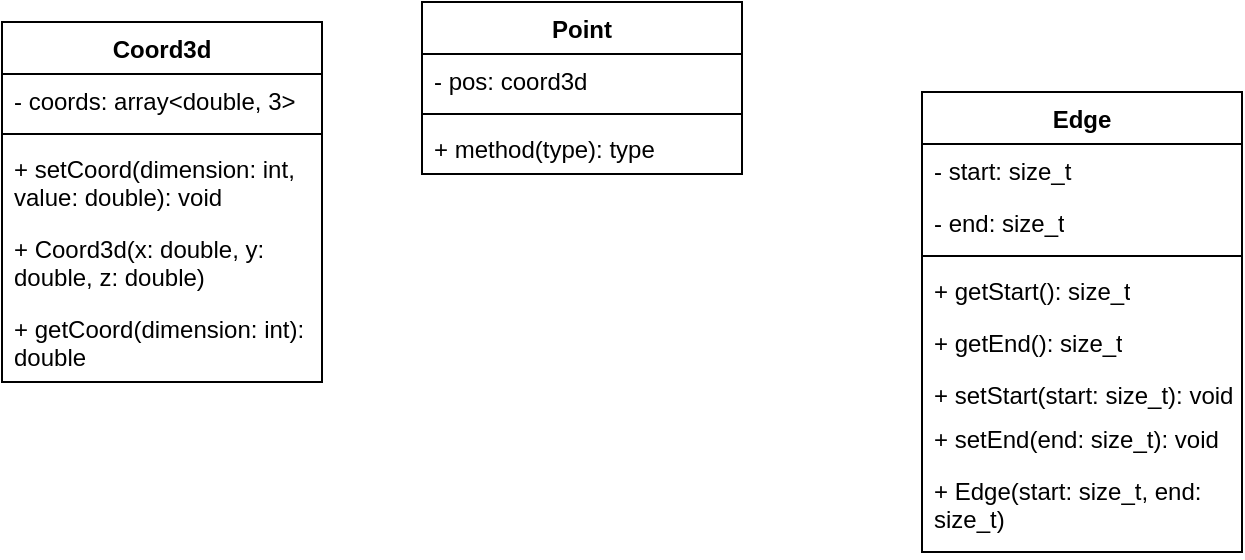 <mxfile version="21.2.8" type="device">
  <diagram id="C5RBs43oDa-KdzZeNtuy" name="Page-1">
    <mxGraphModel dx="907" dy="562" grid="1" gridSize="10" guides="1" tooltips="1" connect="1" arrows="1" fold="1" page="1" pageScale="1" pageWidth="3300" pageHeight="4681" math="0" shadow="0">
      <root>
        <mxCell id="WIyWlLk6GJQsqaUBKTNV-0" />
        <mxCell id="WIyWlLk6GJQsqaUBKTNV-1" parent="WIyWlLk6GJQsqaUBKTNV-0" />
        <mxCell id="TW1MIdv0woLI3naYt8e_-9" value="Edge" style="swimlane;fontStyle=1;align=center;verticalAlign=top;childLayout=stackLayout;horizontal=1;startSize=26;horizontalStack=0;resizeParent=1;resizeParentMax=0;resizeLast=0;collapsible=1;marginBottom=0;whiteSpace=wrap;html=1;" vertex="1" parent="WIyWlLk6GJQsqaUBKTNV-1">
          <mxGeometry x="590" y="295" width="160" height="230" as="geometry" />
        </mxCell>
        <mxCell id="TW1MIdv0woLI3naYt8e_-10" value="- start: size_t" style="text;strokeColor=none;fillColor=none;align=left;verticalAlign=top;spacingLeft=4;spacingRight=4;overflow=hidden;rotatable=0;points=[[0,0.5],[1,0.5]];portConstraint=eastwest;whiteSpace=wrap;html=1;" vertex="1" parent="TW1MIdv0woLI3naYt8e_-9">
          <mxGeometry y="26" width="160" height="26" as="geometry" />
        </mxCell>
        <mxCell id="TW1MIdv0woLI3naYt8e_-13" value="- end: size_t" style="text;strokeColor=none;fillColor=none;align=left;verticalAlign=top;spacingLeft=4;spacingRight=4;overflow=hidden;rotatable=0;points=[[0,0.5],[1,0.5]];portConstraint=eastwest;whiteSpace=wrap;html=1;" vertex="1" parent="TW1MIdv0woLI3naYt8e_-9">
          <mxGeometry y="52" width="160" height="26" as="geometry" />
        </mxCell>
        <mxCell id="TW1MIdv0woLI3naYt8e_-11" value="" style="line;strokeWidth=1;fillColor=none;align=left;verticalAlign=middle;spacingTop=-1;spacingLeft=3;spacingRight=3;rotatable=0;labelPosition=right;points=[];portConstraint=eastwest;strokeColor=inherit;" vertex="1" parent="TW1MIdv0woLI3naYt8e_-9">
          <mxGeometry y="78" width="160" height="8" as="geometry" />
        </mxCell>
        <mxCell id="TW1MIdv0woLI3naYt8e_-12" value="+ getStart(): size_t" style="text;strokeColor=none;fillColor=none;align=left;verticalAlign=top;spacingLeft=4;spacingRight=4;overflow=hidden;rotatable=0;points=[[0,0.5],[1,0.5]];portConstraint=eastwest;whiteSpace=wrap;html=1;" vertex="1" parent="TW1MIdv0woLI3naYt8e_-9">
          <mxGeometry y="86" width="160" height="26" as="geometry" />
        </mxCell>
        <mxCell id="TW1MIdv0woLI3naYt8e_-14" value="+ getEnd(): size_t" style="text;strokeColor=none;fillColor=none;align=left;verticalAlign=top;spacingLeft=4;spacingRight=4;overflow=hidden;rotatable=0;points=[[0,0.5],[1,0.5]];portConstraint=eastwest;whiteSpace=wrap;html=1;" vertex="1" parent="TW1MIdv0woLI3naYt8e_-9">
          <mxGeometry y="112" width="160" height="26" as="geometry" />
        </mxCell>
        <mxCell id="TW1MIdv0woLI3naYt8e_-17" value="+ setStart(start: size_t): void" style="text;strokeColor=none;fillColor=none;align=left;verticalAlign=top;spacingLeft=4;spacingRight=4;overflow=hidden;rotatable=0;points=[[0,0.5],[1,0.5]];portConstraint=eastwest;whiteSpace=wrap;html=1;" vertex="1" parent="TW1MIdv0woLI3naYt8e_-9">
          <mxGeometry y="138" width="160" height="22" as="geometry" />
        </mxCell>
        <mxCell id="TW1MIdv0woLI3naYt8e_-15" value="+ setEnd(end: size_t): void" style="text;strokeColor=none;fillColor=none;align=left;verticalAlign=top;spacingLeft=4;spacingRight=4;overflow=hidden;rotatable=0;points=[[0,0.5],[1,0.5]];portConstraint=eastwest;whiteSpace=wrap;html=1;" vertex="1" parent="TW1MIdv0woLI3naYt8e_-9">
          <mxGeometry y="160" width="160" height="26" as="geometry" />
        </mxCell>
        <mxCell id="TW1MIdv0woLI3naYt8e_-26" value="+ Edge(start: size_t, end: size_t)" style="text;strokeColor=none;fillColor=none;align=left;verticalAlign=top;spacingLeft=4;spacingRight=4;overflow=hidden;rotatable=0;points=[[0,0.5],[1,0.5]];portConstraint=eastwest;whiteSpace=wrap;html=1;" vertex="1" parent="TW1MIdv0woLI3naYt8e_-9">
          <mxGeometry y="186" width="160" height="44" as="geometry" />
        </mxCell>
        <mxCell id="TW1MIdv0woLI3naYt8e_-18" value="Coord3d" style="swimlane;fontStyle=1;align=center;verticalAlign=top;childLayout=stackLayout;horizontal=1;startSize=26;horizontalStack=0;resizeParent=1;resizeParentMax=0;resizeLast=0;collapsible=1;marginBottom=0;whiteSpace=wrap;html=1;" vertex="1" parent="WIyWlLk6GJQsqaUBKTNV-1">
          <mxGeometry x="130" y="260" width="160" height="180" as="geometry" />
        </mxCell>
        <mxCell id="TW1MIdv0woLI3naYt8e_-19" value="- coords: array&amp;lt;double, 3&amp;gt;" style="text;strokeColor=none;fillColor=none;align=left;verticalAlign=top;spacingLeft=4;spacingRight=4;overflow=hidden;rotatable=0;points=[[0,0.5],[1,0.5]];portConstraint=eastwest;whiteSpace=wrap;html=1;" vertex="1" parent="TW1MIdv0woLI3naYt8e_-18">
          <mxGeometry y="26" width="160" height="26" as="geometry" />
        </mxCell>
        <mxCell id="TW1MIdv0woLI3naYt8e_-21" value="" style="line;strokeWidth=1;fillColor=none;align=left;verticalAlign=middle;spacingTop=-1;spacingLeft=3;spacingRight=3;rotatable=0;labelPosition=right;points=[];portConstraint=eastwest;strokeColor=inherit;" vertex="1" parent="TW1MIdv0woLI3naYt8e_-18">
          <mxGeometry y="52" width="160" height="8" as="geometry" />
        </mxCell>
        <mxCell id="TW1MIdv0woLI3naYt8e_-23" value="+ setCoord(dimension: int, value: double): void" style="text;strokeColor=none;fillColor=none;align=left;verticalAlign=top;spacingLeft=4;spacingRight=4;overflow=hidden;rotatable=0;points=[[0,0.5],[1,0.5]];portConstraint=eastwest;whiteSpace=wrap;html=1;" vertex="1" parent="TW1MIdv0woLI3naYt8e_-18">
          <mxGeometry y="60" width="160" height="40" as="geometry" />
        </mxCell>
        <mxCell id="TW1MIdv0woLI3naYt8e_-27" value="+ Coord3d(x: double, y: double, z: double)" style="text;strokeColor=none;fillColor=none;align=left;verticalAlign=top;spacingLeft=4;spacingRight=4;overflow=hidden;rotatable=0;points=[[0,0.5],[1,0.5]];portConstraint=eastwest;whiteSpace=wrap;html=1;" vertex="1" parent="TW1MIdv0woLI3naYt8e_-18">
          <mxGeometry y="100" width="160" height="40" as="geometry" />
        </mxCell>
        <mxCell id="TW1MIdv0woLI3naYt8e_-28" value="+ getCoord(dimension: int): double" style="text;strokeColor=none;fillColor=none;align=left;verticalAlign=top;spacingLeft=4;spacingRight=4;overflow=hidden;rotatable=0;points=[[0,0.5],[1,0.5]];portConstraint=eastwest;whiteSpace=wrap;html=1;" vertex="1" parent="TW1MIdv0woLI3naYt8e_-18">
          <mxGeometry y="140" width="160" height="40" as="geometry" />
        </mxCell>
        <mxCell id="TW1MIdv0woLI3naYt8e_-29" value="Point" style="swimlane;fontStyle=1;align=center;verticalAlign=top;childLayout=stackLayout;horizontal=1;startSize=26;horizontalStack=0;resizeParent=1;resizeParentMax=0;resizeLast=0;collapsible=1;marginBottom=0;whiteSpace=wrap;html=1;" vertex="1" parent="WIyWlLk6GJQsqaUBKTNV-1">
          <mxGeometry x="340" y="250" width="160" height="86" as="geometry" />
        </mxCell>
        <mxCell id="TW1MIdv0woLI3naYt8e_-30" value="- pos: coord3d" style="text;strokeColor=none;fillColor=none;align=left;verticalAlign=top;spacingLeft=4;spacingRight=4;overflow=hidden;rotatable=0;points=[[0,0.5],[1,0.5]];portConstraint=eastwest;whiteSpace=wrap;html=1;" vertex="1" parent="TW1MIdv0woLI3naYt8e_-29">
          <mxGeometry y="26" width="160" height="26" as="geometry" />
        </mxCell>
        <mxCell id="TW1MIdv0woLI3naYt8e_-31" value="" style="line;strokeWidth=1;fillColor=none;align=left;verticalAlign=middle;spacingTop=-1;spacingLeft=3;spacingRight=3;rotatable=0;labelPosition=right;points=[];portConstraint=eastwest;strokeColor=inherit;" vertex="1" parent="TW1MIdv0woLI3naYt8e_-29">
          <mxGeometry y="52" width="160" height="8" as="geometry" />
        </mxCell>
        <mxCell id="TW1MIdv0woLI3naYt8e_-32" value="+ method(type): type" style="text;strokeColor=none;fillColor=none;align=left;verticalAlign=top;spacingLeft=4;spacingRight=4;overflow=hidden;rotatable=0;points=[[0,0.5],[1,0.5]];portConstraint=eastwest;whiteSpace=wrap;html=1;" vertex="1" parent="TW1MIdv0woLI3naYt8e_-29">
          <mxGeometry y="60" width="160" height="26" as="geometry" />
        </mxCell>
      </root>
    </mxGraphModel>
  </diagram>
</mxfile>
